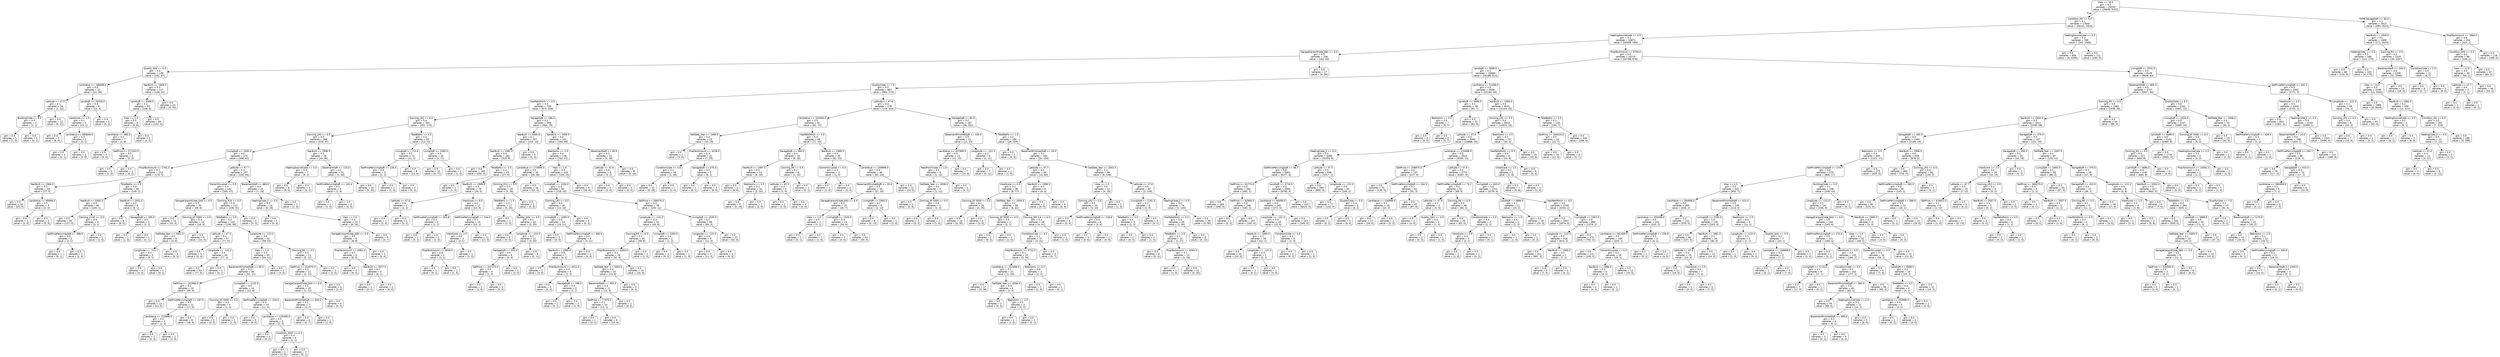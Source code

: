 digraph Tree {
node [shape=box, style="rounded", color="black", fontname=helvetica] ;
edge [fontname=helvetica] ;
0 [label="View <= 10.0\ngini = 0.3\nsamples = 20253\nvalue = [26636, 5337]"] ;
1 [label="Condition_FAI <= 0.5\ngini = 0.1\nsamples = 17640\nvalue = [26141, 1814]"] ;
0 -> 1 [labeldistance=2.5, labelangle=45, headlabel="True"] ;
2 [label="HeatingSourceCode <= 0.5\ngini = 0.1\nsamples = 16871\nvalue = [25958, 769]"] ;
1 -> 2 ;
3 [label="GarageCarportCode_GB1 <= 0.5\ngini = 0.5\nsamples = 156\nvalue = [162, 93]"] ;
2 -> 3 ;
4 [label="Quality_000 <= 0.5\ngini = 0.4\nsamples = 139\nvalue = [162, 67]"] ;
3 -> 4 ;
5 [label="LandValue <= 186699.0\ngini = 0.5\nsamples = 22\nvalue = [14, 26]"] ;
4 -> 5 ;
6 [label="Latitude <= 47.5\ngini = 0.1\nsamples = 14\nvalue = [1, 22]"] ;
5 -> 6 ;
7 [label="BuildingCode <= 8.5\ngini = 0.5\nsamples = 2\nvalue = [1, 1]"] ;
6 -> 7 ;
8 [label="gini = 0.0\nsamples = 1\nvalue = [1, 0]"] ;
7 -> 8 ;
9 [label="gini = 0.0\nsamples = 1\nvalue = [0, 1]"] ;
7 -> 9 ;
10 [label="gini = 0.0\nsamples = 12\nvalue = [0, 21]"] ;
6 -> 10 ;
11 [label="LandSqft <= 29720.0\ngini = 0.4\nsamples = 8\nvalue = [13, 4]"] ;
5 -> 11 ;
12 [label="ViewScore <= 1.5\ngini = 0.1\nsamples = 5\nvalue = [13, 1]"] ;
11 -> 12 ;
13 [label="gini = 0.0\nsamples = 3\nvalue = [8, 0]"] ;
12 -> 13 ;
14 [label="LandValue <= 583649.0\ngini = 0.3\nsamples = 2\nvalue = [5, 1]"] ;
12 -> 14 ;
15 [label="gini = 0.0\nsamples = 1\nvalue = [0, 1]"] ;
14 -> 15 ;
16 [label="gini = 0.0\nsamples = 1\nvalue = [5, 0]"] ;
14 -> 16 ;
17 [label="gini = 0.0\nsamples = 3\nvalue = [0, 3]"] ;
11 -> 17 ;
18 [label="YearBuilt <= 1959.0\ngini = 0.3\nsamples = 117\nvalue = [148, 41]"] ;
4 -> 18 ;
19 [label="LandSqft <= 4399.5\ngini = 0.1\nsamples = 93\nvalue = [148, 8]"] ;
18 -> 19 ;
20 [label="View <= 1.5\ngini = 0.5\nsamples = 9\nvalue = [6, 8]"] ;
19 -> 20 ;
21 [label="LandValue <= 499.5\ngini = 0.3\nsamples = 7\nvalue = [2, 8]"] ;
20 -> 21 ;
22 [label="gini = 0.0\nsamples = 5\nvalue = [0, 6]"] ;
21 -> 22 ;
23 [label="SellPrice <= 271333.5\ngini = 0.5\nsamples = 2\nvalue = [2, 2]"] ;
21 -> 23 ;
24 [label="gini = 0.0\nsamples = 1\nvalue = [2, 0]"] ;
23 -> 24 ;
25 [label="gini = 0.0\nsamples = 1\nvalue = [0, 2]"] ;
23 -> 25 ;
26 [label="gini = 0.0\nsamples = 2\nvalue = [4, 0]"] ;
20 -> 26 ;
27 [label="gini = 0.0\nsamples = 84\nvalue = [142, 0]"] ;
19 -> 27 ;
28 [label="gini = 0.0\nsamples = 24\nvalue = [0, 33]"] ;
18 -> 28 ;
29 [label="gini = 0.0\nsamples = 17\nvalue = [0, 26]"] ;
3 -> 29 ;
30 [label="PropTaxAmount <= 5794.5\ngini = 0.0\nsamples = 16715\nvalue = [25796, 676]"] ;
2 -> 30 ;
31 [label="LandSqft <= 3999.5\ngini = 0.1\nsamples = 10586\nvalue = [16188, 613]"] ;
30 -> 31 ;
32 [label="QualityCode <= 7.0\ngini = 0.5\nsamples = 987\nvalue = [994, 573]"] ;
31 -> 32 ;
33 [label="HasPatioPorch <= 0.5\ngini = 0.3\nsamples = 709\nvalue = [875, 249]"] ;
32 -> 33 ;
34 [label="Zonning_LR2 <= 0.5\ngini = 0.4\nsamples = 351\nvalue = [391, 170]"] ;
33 -> 34 ;
35 [label="Zonning_LR3 <= 0.5\ngini = 0.3\nsamples = 298\nvalue = [378, 97]"] ;
34 -> 35 ;
36 [label="LivingSqft <= 1045.0\ngini = 0.2\nsamples = 270\nvalue = [368, 61]"] ;
35 -> 36 ;
37 [label="PropTaxAmount <= 2791.5\ngini = 0.1\nsamples = 113\nvalue = [176, 5]"] ;
36 -> 37 ;
38 [label="YearBuilt <= 1984.0\ngini = 0.2\nsamples = 20\nvalue = [27, 3]"] ;
37 -> 38 ;
39 [label="gini = 0.0\nsamples = 16\nvalue = [25, 0]"] ;
38 -> 39 ;
40 [label="LandValue <= 90999.0\ngini = 0.5\nsamples = 4\nvalue = [2, 3]"] ;
38 -> 40 ;
41 [label="gini = 0.0\nsamples = 2\nvalue = [2, 0]"] ;
40 -> 41 ;
42 [label="gini = 0.0\nsamples = 2\nvalue = [0, 3]"] ;
40 -> 42 ;
43 [label="TotalBaths <= 2.5\ngini = 0.0\nsamples = 93\nvalue = [149, 2]"] ;
37 -> 43 ;
44 [label="YearBuilt <= 2000.5\ngini = 0.0\nsamples = 85\nvalue = [140, 1]"] ;
43 -> 44 ;
45 [label="gini = 0.0\nsamples = 82\nvalue = [137, 0]"] ;
44 -> 45 ;
46 [label="Zonning_C140 <= 0.5\ngini = 0.4\nsamples = 3\nvalue = [3, 1]"] ;
44 -> 46 ;
47 [label="SellPricePerLivingSqft <= 498.9\ngini = 0.4\nsamples = 2\nvalue = [2, 1]"] ;
46 -> 47 ;
48 [label="gini = 0.0\nsamples = 1\nvalue = [0, 1]"] ;
47 -> 48 ;
49 [label="gini = 0.0\nsamples = 1\nvalue = [2, 0]"] ;
47 -> 49 ;
50 [label="gini = 0.0\nsamples = 1\nvalue = [1, 0]"] ;
46 -> 50 ;
51 [label="YearBuilt <= 2001.0\ngini = 0.2\nsamples = 8\nvalue = [9, 1]"] ;
43 -> 51 ;
52 [label="gini = 0.0\nsamples = 6\nvalue = [8, 0]"] ;
51 -> 52 ;
53 [label="GarageSqft <= 195.0\ngini = 0.5\nsamples = 2\nvalue = [1, 1]"] ;
51 -> 53 ;
54 [label="gini = 0.0\nsamples = 1\nvalue = [1, 0]"] ;
53 -> 54 ;
55 [label="gini = 0.0\nsamples = 1\nvalue = [0, 1]"] ;
53 -> 55 ;
56 [label="Latitude <= 47.7\ngini = 0.3\nsamples = 157\nvalue = [192, 56]"] ;
36 -> 56 ;
57 [label="OwnerOccupied <= 0.5\ngini = 0.3\nsamples = 142\nvalue = [185, 37]"] ;
56 -> 57 ;
58 [label="GarageCarportCode_GA0 <= 0.5\ngini = 0.2\nsamples = 30\nvalue = [49, 6]"] ;
57 -> 58 ;
59 [label="gini = 0.0\nsamples = 15\nvalue = [33, 0]"] ;
58 -> 59 ;
60 [label="Zonning_SF 5000 <= 0.5\ngini = 0.4\nsamples = 15\nvalue = [16, 6]"] ;
58 -> 60 ;
61 [label="SellDate_Year <= 2002.5\ngini = 0.5\nsamples = 9\nvalue = [4, 6]"] ;
60 -> 61 ;
62 [label="Longitude <= -122.1\ngini = 0.3\nsamples = 5\nvalue = [4, 1]"] ;
61 -> 62 ;
63 [label="gini = 0.0\nsamples = 4\nvalue = [4, 0]"] ;
62 -> 63 ;
64 [label="gini = 0.0\nsamples = 1\nvalue = [0, 1]"] ;
62 -> 64 ;
65 [label="gini = 0.0\nsamples = 4\nvalue = [0, 5]"] ;
61 -> 65 ;
66 [label="gini = 0.0\nsamples = 6\nvalue = [12, 0]"] ;
60 -> 66 ;
67 [label="Zonning_R14 <= 0.5\ngini = 0.3\nsamples = 112\nvalue = [136, 31]"] ;
57 -> 67 ;
68 [label="TotalBaths <= 2.5\ngini = 0.3\nsamples = 110\nvalue = [136, 28]"] ;
67 -> 68 ;
69 [label="Latitude <= 47.3\ngini = 0.1\nsamples = 57\nvalue = [77, 5]"] ;
68 -> 69 ;
70 [label="gini = 0.0\nsamples = 3\nvalue = [0, 4]"] ;
69 -> 70 ;
71 [label="Longitude <= -122.2\ngini = 0.0\nsamples = 54\nvalue = [77, 1]"] ;
69 -> 71 ;
72 [label="gini = 0.0\nsamples = 53\nvalue = [77, 0]"] ;
71 -> 72 ;
73 [label="gini = 0.0\nsamples = 1\nvalue = [0, 1]"] ;
71 -> 73 ;
74 [label="Longitude <= -122.2\ngini = 0.4\nsamples = 53\nvalue = [59, 23]"] ;
68 -> 74 ;
75 [label="View <= 1.0\ngini = 0.3\nsamples = 40\nvalue = [54, 11]"] ;
74 -> 75 ;
76 [label="BasementFinishedSqft <= 90.0\ngini = 0.3\nsamples = 38\nvalue = [51, 11]"] ;
75 -> 76 ;
77 [label="SellPrice <= 231995.0\ngini = 0.1\nsamples = 24\nvalue = [39, 3]"] ;
76 -> 77 ;
78 [label="gini = 0.0\nsamples = 13\nvalue = [22, 0]"] ;
77 -> 78 ;
79 [label="SellPricePerLivingSqft <= 187.5\ngini = 0.3\nsamples = 11\nvalue = [17, 3]"] ;
77 -> 79 ;
80 [label="LandValue <= 215999.0\ngini = 0.4\nsamples = 3\nvalue = [1, 3]"] ;
79 -> 80 ;
81 [label="gini = 0.0\nsamples = 2\nvalue = [0, 3]"] ;
80 -> 81 ;
82 [label="gini = 0.0\nsamples = 1\nvalue = [1, 0]"] ;
80 -> 82 ;
83 [label="gini = 0.0\nsamples = 8\nvalue = [16, 0]"] ;
79 -> 83 ;
84 [label="LivingSqft <= 1125.0\ngini = 0.5\nsamples = 14\nvalue = [12, 8]"] ;
76 -> 84 ;
85 [label="Zonning_SF 5000 <= 0.5\ngini = 0.3\nsamples = 4\nvalue = [1, 5]"] ;
84 -> 85 ;
86 [label="gini = 0.0\nsamples = 3\nvalue = [0, 5]"] ;
85 -> 86 ;
87 [label="gini = 0.0\nsamples = 1\nvalue = [1, 0]"] ;
85 -> 87 ;
88 [label="SellPricePerLivingSqft <= 229.5\ngini = 0.3\nsamples = 10\nvalue = [11, 3]"] ;
84 -> 88 ;
89 [label="gini = 0.0\nsamples = 5\nvalue = [9, 0]"] ;
88 -> 89 ;
90 [label="LandValue <= 125499.0\ngini = 0.5\nsamples = 5\nvalue = [2, 3]"] ;
88 -> 90 ;
91 [label="gini = 0.0\nsamples = 2\nvalue = [0, 2]"] ;
90 -> 91 ;
92 [label="Condition_GOO <= 0.5\ngini = 0.4\nsamples = 3\nvalue = [2, 1]"] ;
90 -> 92 ;
93 [label="gini = 0.0\nsamples = 2\nvalue = [2, 0]"] ;
92 -> 93 ;
94 [label="gini = 0.0\nsamples = 1\nvalue = [0, 1]"] ;
92 -> 94 ;
95 [label="gini = 0.0\nsamples = 2\nvalue = [3, 0]"] ;
75 -> 95 ;
96 [label="Zonning_R5 <= 0.5\ngini = 0.4\nsamples = 13\nvalue = [5, 12]"] ;
74 -> 96 ;
97 [label="SellPrice <= 414970.0\ngini = 0.3\nsamples = 11\nvalue = [3, 12]"] ;
96 -> 97 ;
98 [label="GarageCarportCode_GA0 <= 0.5\ngini = 0.1\nsamples = 10\nvalue = [1, 12]"] ;
97 -> 98 ;
99 [label="BasementFinishedSqft <= 300.0\ngini = 0.2\nsamples = 7\nvalue = [1, 7]"] ;
98 -> 99 ;
100 [label="gini = 0.0\nsamples = 6\nvalue = [0, 7]"] ;
99 -> 100 ;
101 [label="gini = 0.0\nsamples = 1\nvalue = [1, 0]"] ;
99 -> 101 ;
102 [label="gini = 0.0\nsamples = 3\nvalue = [0, 5]"] ;
98 -> 102 ;
103 [label="gini = 0.0\nsamples = 1\nvalue = [2, 0]"] ;
97 -> 103 ;
104 [label="gini = 0.0\nsamples = 2\nvalue = [2, 0]"] ;
96 -> 104 ;
105 [label="gini = 0.0\nsamples = 2\nvalue = [0, 3]"] ;
67 -> 105 ;
106 [label="BasementSqft <= 860.0\ngini = 0.4\nsamples = 15\nvalue = [7, 19]"] ;
56 -> 106 ;
107 [label="HeatingCode_2 <= 0.5\ngini = 0.4\nsamples = 14\nvalue = [6, 19]"] ;
106 -> 107 ;
108 [label="gini = 0.0\nsamples = 1\nvalue = [0, 3]"] ;
107 -> 108 ;
109 [label="View <= 2.0\ngini = 0.4\nsamples = 13\nvalue = [6, 16]"] ;
107 -> 109 ;
110 [label="GarageCarportCode_GB0 <= 0.5\ngini = 0.5\nsamples = 8\nvalue = [6, 9]"] ;
109 -> 110 ;
111 [label="PropTaxAmount <= 3082.0\ngini = 0.5\nsamples = 6\nvalue = [6, 5]"] ;
110 -> 111 ;
112 [label="gini = 0.0\nsamples = 2\nvalue = [0, 4]"] ;
111 -> 112 ;
113 [label="YearBuilt <= 1977.0\ngini = 0.2\nsamples = 4\nvalue = [6, 1]"] ;
111 -> 113 ;
114 [label="gini = 0.0\nsamples = 1\nvalue = [0, 1]"] ;
113 -> 114 ;
115 [label="gini = 0.0\nsamples = 3\nvalue = [6, 0]"] ;
113 -> 115 ;
116 [label="gini = 0.0\nsamples = 2\nvalue = [0, 4]"] ;
110 -> 116 ;
117 [label="gini = 0.0\nsamples = 5\nvalue = [0, 7]"] ;
109 -> 117 ;
118 [label="gini = 0.0\nsamples = 1\nvalue = [1, 0]"] ;
106 -> 118 ;
119 [label="YearBuilt <= 1996.5\ngini = 0.3\nsamples = 28\nvalue = [10, 36]"] ;
35 -> 119 ;
120 [label="HeatingSourceCode <= 3.5\ngini = 0.3\nsamples = 7\nvalue = [9, 2]"] ;
119 -> 120 ;
121 [label="gini = 0.0\nsamples = 6\nvalue = [9, 0]"] ;
120 -> 121 ;
122 [label="gini = 0.0\nsamples = 1\nvalue = [0, 2]"] ;
120 -> 122 ;
123 [label="BasementSqft <= 110.0\ngini = 0.1\nsamples = 21\nvalue = [1, 34]"] ;
119 -> 123 ;
124 [label="SellPricePerLivingSqft <= 140.4\ngini = 0.2\nsamples = 5\nvalue = [1, 9]"] ;
123 -> 124 ;
125 [label="gini = 0.0\nsamples = 1\nvalue = [1, 0]"] ;
124 -> 125 ;
126 [label="gini = 0.0\nsamples = 4\nvalue = [0, 9]"] ;
124 -> 126 ;
127 [label="gini = 0.0\nsamples = 16\nvalue = [0, 25]"] ;
123 -> 127 ;
128 [label="TotalBaths <= 1.5\ngini = 0.3\nsamples = 53\nvalue = [13, 73]"] ;
34 -> 128 ;
129 [label="LivingSqft <= 715.0\ngini = 0.2\nsamples = 11\nvalue = [12, 2]"] ;
128 -> 129 ;
130 [label="SellPricePerLivingSqft <= 126.3\ngini = 0.4\nsamples = 3\nvalue = [1, 2]"] ;
129 -> 130 ;
131 [label="gini = 0.0\nsamples = 1\nvalue = [1, 0]"] ;
130 -> 131 ;
132 [label="gini = 0.0\nsamples = 2\nvalue = [0, 2]"] ;
130 -> 132 ;
133 [label="gini = 0.0\nsamples = 8\nvalue = [11, 0]"] ;
129 -> 133 ;
134 [label="LivingSqft <= 1585.0\ngini = 0.0\nsamples = 42\nvalue = [1, 71]"] ;
128 -> 134 ;
135 [label="gini = 0.0\nsamples = 41\nvalue = [0, 71]"] ;
134 -> 135 ;
136 [label="gini = 0.0\nsamples = 1\nvalue = [1, 0]"] ;
134 -> 136 ;
137 [label="GarageSqft <= 186.0\ngini = 0.2\nsamples = 358\nvalue = [484, 79]"] ;
33 -> 137 ;
138 [label="YearBuilt <= 2005.5\ngini = 0.1\nsamples = 207\nvalue = [319, 10]"] ;
137 -> 138 ;
139 [label="YearBuilt <= 1992.0\ngini = 0.0\nsamples = 203\nvalue = [319, 5]"] ;
138 -> 139 ;
140 [label="gini = 0.0\nsamples = 183\nvalue = [292, 0]"] ;
139 -> 140 ;
141 [label="TotalBaths <= 1.5\ngini = 0.3\nsamples = 20\nvalue = [27, 5]"] ;
139 -> 141 ;
142 [label="gini = 0.0\nsamples = 1\nvalue = [1, 0]"] ;
141 -> 142 ;
143 [label="YearBuilt <= 1999.0\ngini = 0.3\nsamples = 19\nvalue = [26, 5]"] ;
141 -> 143 ;
144 [label="Latitude <= 47.6\ngini = 0.5\nsamples = 2\nvalue = [2, 2]"] ;
143 -> 144 ;
145 [label="gini = 0.0\nsamples = 1\nvalue = [2, 0]"] ;
144 -> 145 ;
146 [label="gini = 0.0\nsamples = 1\nvalue = [0, 2]"] ;
144 -> 146 ;
147 [label="ViewScore <= 0.5\ngini = 0.2\nsamples = 17\nvalue = [24, 3]"] ;
143 -> 147 ;
148 [label="SellPricePerLivingSqft <= 203.8\ngini = 0.4\nsamples = 3\nvalue = [1, 2]"] ;
147 -> 148 ;
149 [label="gini = 0.0\nsamples = 2\nvalue = [0, 2]"] ;
148 -> 149 ;
150 [label="gini = 0.0\nsamples = 1\nvalue = [1, 0]"] ;
148 -> 150 ;
151 [label="SellPricePerLivingSqft <= 144.4\ngini = 0.1\nsamples = 14\nvalue = [23, 1]"] ;
147 -> 151 ;
152 [label="ViewScore <= 2.0\ngini = 0.4\nsamples = 3\nvalue = [2, 1]"] ;
151 -> 152 ;
153 [label="PropTaxAmount <= 3658.5\ngini = 0.5\nsamples = 2\nvalue = [1, 1]"] ;
152 -> 153 ;
154 [label="gini = 0.0\nsamples = 1\nvalue = [0, 1]"] ;
153 -> 154 ;
155 [label="gini = 0.0\nsamples = 1\nvalue = [1, 0]"] ;
153 -> 155 ;
156 [label="gini = 0.0\nsamples = 1\nvalue = [1, 0]"] ;
152 -> 156 ;
157 [label="gini = 0.0\nsamples = 11\nvalue = [21, 0]"] ;
151 -> 157 ;
158 [label="gini = 0.0\nsamples = 4\nvalue = [0, 5]"] ;
138 -> 158 ;
159 [label="YearBuilt <= 2006.5\ngini = 0.4\nsamples = 151\nvalue = [165, 69]"] ;
137 -> 159 ;
160 [label="Bedrooms <= 2.5\ngini = 0.4\nsamples = 138\nvalue = [162, 51]"] ;
159 -> 160 ;
161 [label="LandValue <= 173999.0\ngini = 0.5\nsamples = 35\nvalue = [28, 26]"] ;
160 -> 161 ;
162 [label="Zonning_R12 <= 0.5\ngini = 0.3\nsamples = 19\nvalue = [5, 26]"] ;
161 -> 162 ;
163 [label="TotalBaths <= 1.5\ngini = 0.3\nsamples = 17\nvalue = [5, 20]"] ;
162 -> 163 ;
164 [label="gini = 0.0\nsamples = 2\nvalue = [2, 0]"] ;
163 -> 164 ;
165 [label="Quality_QAV <= 0.5\ngini = 0.2\nsamples = 15\nvalue = [3, 20]"] ;
163 -> 165 ;
166 [label="gini = 0.0\nsamples = 4\nvalue = [0, 5]"] ;
165 -> 166 ;
167 [label="Longitude <= -122.3\ngini = 0.3\nsamples = 11\nvalue = [3, 15]"] ;
165 -> 167 ;
168 [label="GarageSqft <= 430.0\ngini = 0.5\nsamples = 5\nvalue = [3, 4]"] ;
167 -> 168 ;
169 [label="SellPrice <= 257475.0\ngini = 0.3\nsamples = 4\nvalue = [1, 4]"] ;
168 -> 169 ;
170 [label="gini = 0.0\nsamples = 1\nvalue = [1, 0]"] ;
169 -> 170 ;
171 [label="gini = 0.0\nsamples = 3\nvalue = [0, 4]"] ;
169 -> 171 ;
172 [label="gini = 0.0\nsamples = 1\nvalue = [2, 0]"] ;
168 -> 172 ;
173 [label="gini = 0.0\nsamples = 6\nvalue = [0, 11]"] ;
167 -> 173 ;
174 [label="gini = 0.0\nsamples = 2\nvalue = [0, 6]"] ;
162 -> 174 ;
175 [label="gini = 0.0\nsamples = 16\nvalue = [23, 0]"] ;
161 -> 175 ;
176 [label="View <= 1.0\ngini = 0.3\nsamples = 103\nvalue = [134, 25]"] ;
160 -> 176 ;
177 [label="LivingSqft <= 1330.0\ngini = 0.3\nsamples = 94\nvalue = [118, 25]"] ;
176 -> 177 ;
178 [label="Zonning_LR2 <= 0.5\ngini = 0.5\nsamples = 16\nvalue = [13, 14]"] ;
177 -> 178 ;
179 [label="LivingSqft <= 1050.0\ngini = 0.5\nsamples = 14\nvalue = [13, 11]"] ;
178 -> 179 ;
180 [label="gini = 0.0\nsamples = 5\nvalue = [9, 0]"] ;
179 -> 180 ;
181 [label="SellPricePerLivingSqft <= 306.6\ngini = 0.4\nsamples = 9\nvalue = [4, 11]"] ;
179 -> 181 ;
182 [label="YearBuilt <= 1990.0\ngini = 0.5\nsamples = 7\nvalue = [4, 5]"] ;
181 -> 182 ;
183 [label="gini = 0.0\nsamples = 2\nvalue = [3, 0]"] ;
182 -> 183 ;
184 [label="PropTaxAmount <= 4012.0\ngini = 0.3\nsamples = 5\nvalue = [1, 5]"] ;
182 -> 184 ;
185 [label="gini = 0.0\nsamples = 3\nvalue = [0, 4]"] ;
184 -> 185 ;
186 [label="GarageSqft <= 296.0\ngini = 0.5\nsamples = 2\nvalue = [1, 1]"] ;
184 -> 186 ;
187 [label="gini = 0.0\nsamples = 1\nvalue = [0, 1]"] ;
186 -> 187 ;
188 [label="gini = 0.0\nsamples = 1\nvalue = [1, 0]"] ;
186 -> 188 ;
189 [label="gini = 0.0\nsamples = 2\nvalue = [0, 6]"] ;
181 -> 189 ;
190 [label="gini = 0.0\nsamples = 2\nvalue = [0, 3]"] ;
178 -> 190 ;
191 [label="SellPrice <= 269470.0\ngini = 0.2\nsamples = 78\nvalue = [105, 11]"] ;
177 -> 191 ;
192 [label="Longitude <= -122.2\ngini = 0.3\nsamples = 32\nvalue = [40, 8]"] ;
191 -> 192 ;
193 [label="Zonning_R5 <= 0.5\ngini = 0.2\nsamples = 30\nvalue = [39, 6]"] ;
192 -> 193 ;
194 [label="PropTaxAmount <= 4363.0\ngini = 0.2\nsamples = 28\nvalue = [37, 6]"] ;
193 -> 194 ;
195 [label="SellDate_Year <= 2003.5\ngini = 0.4\nsamples = 14\nvalue = [13, 6]"] ;
194 -> 195 ;
196 [label="BasementSqft <= 455.0\ngini = 0.3\nsamples = 11\nvalue = [13, 3]"] ;
195 -> 196 ;
197 [label="SellPrice <= 77975.0\ngini = 0.1\nsamples = 10\nvalue = [13, 1]"] ;
196 -> 197 ;
198 [label="gini = 0.0\nsamples = 1\nvalue = [0, 1]"] ;
197 -> 198 ;
199 [label="gini = 0.0\nsamples = 9\nvalue = [13, 0]"] ;
197 -> 199 ;
200 [label="gini = 0.0\nsamples = 1\nvalue = [0, 2]"] ;
196 -> 200 ;
201 [label="gini = 0.0\nsamples = 3\nvalue = [0, 3]"] ;
195 -> 201 ;
202 [label="gini = 0.0\nsamples = 14\nvalue = [24, 0]"] ;
194 -> 202 ;
203 [label="gini = 0.0\nsamples = 2\nvalue = [2, 0]"] ;
193 -> 203 ;
204 [label="LivingSqft <= 1595.0\ngini = 0.4\nsamples = 2\nvalue = [1, 2]"] ;
192 -> 204 ;
205 [label="gini = 0.0\nsamples = 1\nvalue = [0, 2]"] ;
204 -> 205 ;
206 [label="gini = 0.0\nsamples = 1\nvalue = [1, 0]"] ;
204 -> 206 ;
207 [label="LivingSqft <= 1535.0\ngini = 0.1\nsamples = 46\nvalue = [65, 3]"] ;
191 -> 207 ;
208 [label="Longitude <= -122.0\ngini = 0.3\nsamples = 9\nvalue = [11, 3]"] ;
207 -> 208 ;
209 [label="gini = 0.0\nsamples = 7\nvalue = [11, 0]"] ;
208 -> 209 ;
210 [label="gini = 0.0\nsamples = 2\nvalue = [0, 3]"] ;
208 -> 210 ;
211 [label="gini = 0.0\nsamples = 37\nvalue = [54, 0]"] ;
207 -> 211 ;
212 [label="gini = 0.0\nsamples = 9\nvalue = [16, 0]"] ;
176 -> 212 ;
213 [label="BasementSqft <= 50.0\ngini = 0.2\nsamples = 13\nvalue = [3, 18]"] ;
159 -> 213 ;
214 [label="Latitude <= 47.6\ngini = 0.5\nsamples = 5\nvalue = [3, 2]"] ;
213 -> 214 ;
215 [label="gini = 0.0\nsamples = 3\nvalue = [3, 0]"] ;
214 -> 215 ;
216 [label="gini = 0.0\nsamples = 2\nvalue = [0, 2]"] ;
214 -> 216 ;
217 [label="gini = 0.0\nsamples = 8\nvalue = [0, 16]"] ;
213 -> 217 ;
218 [label="Latitude <= 47.6\ngini = 0.4\nsamples = 278\nvalue = [119, 324]"] ;
32 -> 218 ;
219 [label="LandValue <= 103499.0\ngini = 0.5\nsamples = 91\nvalue = [81, 72]"] ;
218 -> 219 ;
220 [label="SellDate_Year <= 1999.0\ngini = 0.4\nsamples = 23\nvalue = [10, 29]"] ;
219 -> 220 ;
221 [label="gini = 0.0\nsamples = 2\nvalue = [3, 0]"] ;
220 -> 221 ;
222 [label="PropTaxAmount <= 4239.0\ngini = 0.3\nsamples = 21\nvalue = [7, 29]"] ;
220 -> 222 ;
223 [label="ConditionCode <= 3.5\ngini = 0.1\nsamples = 16\nvalue = [1, 28]"] ;
222 -> 223 ;
224 [label="gini = 0.0\nsamples = 15\nvalue = [0, 28]"] ;
223 -> 224 ;
225 [label="gini = 0.0\nsamples = 1\nvalue = [1, 0]"] ;
223 -> 225 ;
226 [label="GarageSqft <= 270.0\ngini = 0.2\nsamples = 5\nvalue = [6, 1]"] ;
222 -> 226 ;
227 [label="gini = 0.0\nsamples = 1\nvalue = [0, 1]"] ;
226 -> 227 ;
228 [label="gini = 0.0\nsamples = 4\nvalue = [6, 0]"] ;
226 -> 228 ;
229 [label="HasPatioPorch <= 0.5\ngini = 0.5\nsamples = 68\nvalue = [71, 43]"] ;
219 -> 229 ;
230 [label="GarageSqft <= 360.0\ngini = 0.4\nsamples = 19\nvalue = [9, 20]"] ;
229 -> 230 ;
231 [label="YearBuilt <= 1997.5\ngini = 0.5\nsamples = 13\nvalue = [8, 10]"] ;
230 -> 231 ;
232 [label="gini = 0.0\nsamples = 3\nvalue = [6, 0]"] ;
231 -> 232 ;
233 [label="Bedrooms <= 3.5\ngini = 0.3\nsamples = 10\nvalue = [2, 10]"] ;
231 -> 233 ;
234 [label="gini = 0.0\nsamples = 9\nvalue = [0, 10]"] ;
233 -> 234 ;
235 [label="gini = 0.0\nsamples = 1\nvalue = [2, 0]"] ;
233 -> 235 ;
236 [label="Zonning_R6 <= 0.5\ngini = 0.2\nsamples = 6\nvalue = [1, 10]"] ;
230 -> 236 ;
237 [label="Latitude <= 47.5\ngini = 0.2\nsamples = 5\nvalue = [1, 9]"] ;
236 -> 237 ;
238 [label="gini = 0.0\nsamples = 1\nvalue = [1, 0]"] ;
237 -> 238 ;
239 [label="gini = 0.0\nsamples = 4\nvalue = [0, 9]"] ;
237 -> 239 ;
240 [label="gini = 0.0\nsamples = 1\nvalue = [0, 1]"] ;
236 -> 240 ;
241 [label="YearBuilt <= 1989.0\ngini = 0.4\nsamples = 49\nvalue = [62, 23]"] ;
229 -> 241 ;
242 [label="OwnerOccupied <= 0.5\ngini = 0.4\nsamples = 3\nvalue = [1, 3]"] ;
241 -> 242 ;
243 [label="gini = 0.0\nsamples = 1\nvalue = [1, 0]"] ;
242 -> 243 ;
244 [label="gini = 0.0\nsamples = 2\nvalue = [0, 3]"] ;
242 -> 244 ;
245 [label="LandValue <= 159999.0\ngini = 0.4\nsamples = 46\nvalue = [61, 20]"] ;
241 -> 245 ;
246 [label="BasementFinishedSqft <= 35.0\ngini = 0.5\nsamples = 34\nvalue = [37, 20]"] ;
245 -> 246 ;
247 [label="GarageCarportCode_GA0 <= 0.5\ngini = 0.3\nsamples = 25\nvalue = [35, 7]"] ;
246 -> 247 ;
248 [label="View <= 1.0\ngini = 0.5\nsamples = 2\nvalue = [1, 1]"] ;
247 -> 248 ;
249 [label="gini = 0.0\nsamples = 1\nvalue = [0, 1]"] ;
248 -> 249 ;
250 [label="gini = 0.0\nsamples = 1\nvalue = [1, 0]"] ;
248 -> 250 ;
251 [label="LivingSqft <= 1525.0\ngini = 0.3\nsamples = 23\nvalue = [34, 6]"] ;
247 -> 251 ;
252 [label="gini = 0.0\nsamples = 3\nvalue = [0, 6]"] ;
251 -> 252 ;
253 [label="gini = 0.0\nsamples = 20\nvalue = [34, 0]"] ;
251 -> 253 ;
254 [label="LivingSqft <= 1965.0\ngini = 0.2\nsamples = 9\nvalue = [2, 13]"] ;
246 -> 254 ;
255 [label="gini = 0.0\nsamples = 8\nvalue = [0, 13]"] ;
254 -> 255 ;
256 [label="gini = 0.0\nsamples = 1\nvalue = [2, 0]"] ;
254 -> 256 ;
257 [label="gini = 0.0\nsamples = 12\nvalue = [24, 0]"] ;
245 -> 257 ;
258 [label="GarageSqft <= 60.0\ngini = 0.2\nsamples = 187\nvalue = [38, 252]"] ;
218 -> 258 ;
259 [label="BasementFinishedSqft <= 335.0\ngini = 0.5\nsamples = 21\nvalue = [12, 23]"] ;
258 -> 259 ;
260 [label="LandValue <= 207999.0\ngini = 0.5\nsamples = 13\nvalue = [11, 12]"] ;
259 -> 260 ;
261 [label="PatioPorchCode <= 1.0\ngini = 0.1\nsamples = 6\nvalue = [1, 12]"] ;
260 -> 261 ;
262 [label="SellDate_Year <= 2006.5\ngini = 0.2\nsamples = 5\nvalue = [1, 11]"] ;
261 -> 262 ;
263 [label="gini = 0.0\nsamples = 2\nvalue = [0, 9]"] ;
262 -> 263 ;
264 [label="Zonning_SF 5000 <= 0.5\ngini = 0.4\nsamples = 3\nvalue = [1, 2]"] ;
262 -> 264 ;
265 [label="gini = 0.0\nsamples = 2\nvalue = [0, 2]"] ;
264 -> 265 ;
266 [label="gini = 0.0\nsamples = 1\nvalue = [1, 0]"] ;
264 -> 266 ;
267 [label="gini = 0.0\nsamples = 1\nvalue = [0, 1]"] ;
261 -> 267 ;
268 [label="gini = 0.0\nsamples = 7\nvalue = [10, 0]"] ;
260 -> 268 ;
269 [label="Longitude <= -122.3\ngini = 0.2\nsamples = 8\nvalue = [1, 11]"] ;
259 -> 269 ;
270 [label="gini = 0.0\nsamples = 7\nvalue = [0, 11]"] ;
269 -> 270 ;
271 [label="gini = 0.0\nsamples = 1\nvalue = [1, 0]"] ;
269 -> 271 ;
272 [label="TotalBaths <= 1.5\ngini = 0.2\nsamples = 166\nvalue = [26, 229]"] ;
258 -> 272 ;
273 [label="gini = 0.0\nsamples = 3\nvalue = [6, 0]"] ;
272 -> 273 ;
274 [label="BasementFinishedSqft <= 20.0\ngini = 0.1\nsamples = 163\nvalue = [20, 229]"] ;
272 -> 274 ;
275 [label="Latitude <= 47.7\ngini = 0.3\nsamples = 65\nvalue = [14, 80]"] ;
274 -> 275 ;
276 [label="ViewScore <= 0.5\ngini = 0.2\nsamples = 56\nvalue = [8, 77]"] ;
275 -> 276 ;
277 [label="Zonning_SF 5000 <= 0.5\ngini = 0.1\nsamples = 26\nvalue = [2, 35]"] ;
276 -> 277 ;
278 [label="gini = 0.0\nsamples = 24\nvalue = [0, 35]"] ;
277 -> 278 ;
279 [label="gini = 0.0\nsamples = 2\nvalue = [2, 0]"] ;
277 -> 279 ;
280 [label="SellDate_Year <= 2000.5\ngini = 0.2\nsamples = 30\nvalue = [6, 42]"] ;
276 -> 280 ;
281 [label="Zonning_SF 5000 <= 0.5\ngini = 0.4\nsamples = 2\nvalue = [2, 1]"] ;
280 -> 281 ;
282 [label="gini = 0.0\nsamples = 1\nvalue = [0, 1]"] ;
281 -> 282 ;
283 [label="gini = 0.0\nsamples = 1\nvalue = [2, 0]"] ;
281 -> 283 ;
284 [label="Zonning_RM 3.6 <= 0.5\ngini = 0.2\nsamples = 28\nvalue = [4, 41]"] ;
280 -> 284 ;
285 [label="ConditionCode <= 3.5\ngini = 0.1\nsamples = 27\nvalue = [3, 41]"] ;
284 -> 285 ;
286 [label="PropTaxAmount <= 5732.5\ngini = 0.1\nsamples = 23\nvalue = [3, 34]"] ;
285 -> 286 ;
287 [label="LandValue <= 214499.0\ngini = 0.1\nsamples = 21\nvalue = [1, 33]"] ;
286 -> 287 ;
288 [label="gini = 0.0\nsamples = 17\nvalue = [0, 28]"] ;
287 -> 288 ;
289 [label="SellDate_Year <= 2006.5\ngini = 0.3\nsamples = 4\nvalue = [1, 5]"] ;
287 -> 289 ;
290 [label="gini = 0.0\nsamples = 2\nvalue = [0, 4]"] ;
289 -> 290 ;
291 [label="Bedrooms <= 2.5\ngini = 0.5\nsamples = 2\nvalue = [1, 1]"] ;
289 -> 291 ;
292 [label="gini = 0.0\nsamples = 1\nvalue = [1, 0]"] ;
291 -> 292 ;
293 [label="gini = 0.0\nsamples = 1\nvalue = [0, 1]"] ;
291 -> 293 ;
294 [label="Bedrooms <= 2.5\ngini = 0.4\nsamples = 2\nvalue = [2, 1]"] ;
286 -> 294 ;
295 [label="gini = 0.0\nsamples = 1\nvalue = [2, 0]"] ;
294 -> 295 ;
296 [label="gini = 0.0\nsamples = 1\nvalue = [0, 1]"] ;
294 -> 296 ;
297 [label="gini = 0.0\nsamples = 4\nvalue = [0, 7]"] ;
285 -> 297 ;
298 [label="gini = 0.0\nsamples = 1\nvalue = [1, 0]"] ;
284 -> 298 ;
299 [label="YearBuilt <= 1998.5\ngini = 0.4\nsamples = 9\nvalue = [6, 3]"] ;
275 -> 299 ;
300 [label="gini = 0.0\nsamples = 3\nvalue = [0, 3]"] ;
299 -> 300 ;
301 [label="gini = 0.0\nsamples = 6\nvalue = [6, 0]"] ;
299 -> 301 ;
302 [label="SellDate_Year <= 2002.5\ngini = 0.1\nsamples = 98\nvalue = [6, 149]"] ;
274 -> 302 ;
303 [label="View <= 1.0\ngini = 0.4\nsamples = 11\nvalue = [4, 10]"] ;
302 -> 303 ;
304 [label="Zonning_LR2 <= 0.5\ngini = 0.4\nsamples = 10\nvalue = [3, 10]"] ;
303 -> 304 ;
305 [label="gini = 0.0\nsamples = 4\nvalue = [0, 4]"] ;
304 -> 305 ;
306 [label="SellPricePerLivingSqft <= 218.6\ngini = 0.4\nsamples = 6\nvalue = [3, 6]"] ;
304 -> 306 ;
307 [label="gini = 0.0\nsamples = 4\nvalue = [0, 6]"] ;
306 -> 307 ;
308 [label="gini = 0.0\nsamples = 2\nvalue = [3, 0]"] ;
306 -> 308 ;
309 [label="gini = 0.0\nsamples = 1\nvalue = [1, 0]"] ;
303 -> 309 ;
310 [label="Latitude <= 47.6\ngini = 0.0\nsamples = 87\nvalue = [2, 139]"] ;
302 -> 310 ;
311 [label="LivingSqft <= 1161.0\ngini = 0.2\nsamples = 8\nvalue = [1, 9]"] ;
310 -> 311 ;
312 [label="TotalBaths <= 3.5\ngini = 0.4\nsamples = 3\nvalue = [1, 2]"] ;
311 -> 312 ;
313 [label="gini = 0.0\nsamples = 2\nvalue = [0, 2]"] ;
312 -> 313 ;
314 [label="gini = 0.0\nsamples = 1\nvalue = [1, 0]"] ;
312 -> 314 ;
315 [label="gini = 0.0\nsamples = 5\nvalue = [0, 7]"] ;
311 -> 315 ;
316 [label="HeatingCode_2 <= 0.5\ngini = 0.0\nsamples = 79\nvalue = [1, 130]"] ;
310 -> 316 ;
317 [label="HasPatioPorch <= 0.5\ngini = 0.0\nsamples = 29\nvalue = [1, 40]"] ;
316 -> 317 ;
318 [label="TotalBaths <= 2.5\ngini = 0.1\nsamples = 21\nvalue = [1, 27]"] ;
317 -> 318 ;
319 [label="gini = 0.0\nsamples = 8\nvalue = [0, 11]"] ;
318 -> 319 ;
320 [label="PropTaxAmount <= 4263.5\ngini = 0.1\nsamples = 13\nvalue = [1, 16]"] ;
318 -> 320 ;
321 [label="gini = 0.0\nsamples = 1\nvalue = [1, 0]"] ;
320 -> 321 ;
322 [label="gini = 0.0\nsamples = 12\nvalue = [0, 16]"] ;
320 -> 322 ;
323 [label="gini = 0.0\nsamples = 8\nvalue = [0, 13]"] ;
317 -> 323 ;
324 [label="gini = 0.0\nsamples = 50\nvalue = [0, 90]"] ;
316 -> 324 ;
325 [label="LandValue <= 51499.0\ngini = 0.0\nsamples = 9599\nvalue = [15194, 40]"] ;
31 -> 325 ;
326 [label="LandSqft <= 4996.5\ngini = 0.1\nsamples = 58\nvalue = [91, 7]"] ;
325 -> 326 ;
327 [label="Bedrooms <= 3.5\ngini = 0.5\nsamples = 7\nvalue = [9, 7]"] ;
326 -> 327 ;
328 [label="gini = 0.0\nsamples = 5\nvalue = [9, 0]"] ;
327 -> 328 ;
329 [label="gini = 0.0\nsamples = 2\nvalue = [0, 7]"] ;
327 -> 329 ;
330 [label="gini = 0.0\nsamples = 51\nvalue = [82, 0]"] ;
326 -> 330 ;
331 [label="YearBuilt <= 2006.5\ngini = 0.0\nsamples = 9541\nvalue = [15103, 33]"] ;
325 -> 331 ;
332 [label="Zonning_LR2 <= 0.5\ngini = 0.0\nsamples = 9423\nvalue = [14923, 26]"] ;
331 -> 332 ;
333 [label="Latitude <= 47.6\ngini = 0.0\nsamples = 9400\nvalue = [14888, 20]"] ;
332 -> 333 ;
334 [label="HeatingCode_3 <= 0.5\ngini = 0.0\nsamples = 6490\nvalue = [10294, 8]"] ;
333 -> 334 ;
335 [label="SellPricePerLivingSqft <= 48.7\ngini = 0.0\nsamples = 5851\nvalue = [9277, 6]"] ;
334 -> 335 ;
336 [label="SellPrice <= 62775.0\ngini = 0.0\nsamples = 292\nvalue = [482, 2]"] ;
335 -> 336 ;
337 [label="gini = 0.0\nsamples = 184\nvalue = [300, 0]"] ;
336 -> 337 ;
338 [label="SellPrice <= 62900.0\ngini = 0.0\nsamples = 108\nvalue = [182, 2]"] ;
336 -> 338 ;
339 [label="gini = 0.0\nsamples = 1\nvalue = [0, 2]"] ;
338 -> 339 ;
340 [label="gini = 0.0\nsamples = 107\nvalue = [182, 0]"] ;
338 -> 340 ;
341 [label="LandSqft <= 4716.5\ngini = 0.0\nsamples = 5559\nvalue = [8795, 4]"] ;
335 -> 341 ;
342 [label="LandValue <= 80499.0\ngini = 0.0\nsamples = 242\nvalue = [372, 4]"] ;
341 -> 342 ;
343 [label="Longitude <= -122.2\ngini = 0.3\nsamples = 19\nvalue = [23, 4]"] ;
342 -> 343 ;
344 [label="YearBuilt <= 1999.0\ngini = 0.1\nsamples = 16\nvalue = [22, 1]"] ;
343 -> 344 ;
345 [label="gini = 0.0\nsamples = 14\nvalue = [19, 0]"] ;
344 -> 345 ;
346 [label="Longitude <= -122.3\ngini = 0.4\nsamples = 2\nvalue = [3, 1]"] ;
344 -> 346 ;
347 [label="gini = 0.0\nsamples = 1\nvalue = [0, 1]"] ;
346 -> 347 ;
348 [label="gini = 0.0\nsamples = 1\nvalue = [3, 0]"] ;
346 -> 348 ;
349 [label="ConditionCode <= 4.0\ngini = 0.4\nsamples = 3\nvalue = [1, 3]"] ;
343 -> 349 ;
350 [label="gini = 0.0\nsamples = 2\nvalue = [0, 3]"] ;
349 -> 350 ;
351 [label="gini = 0.0\nsamples = 1\nvalue = [1, 0]"] ;
349 -> 351 ;
352 [label="gini = 0.0\nsamples = 223\nvalue = [349, 0]"] ;
342 -> 352 ;
353 [label="gini = 0.0\nsamples = 5317\nvalue = [8423, 0]"] ;
341 -> 353 ;
354 [label="Latitude <= 47.5\ngini = 0.0\nsamples = 639\nvalue = [1017, 2]"] ;
334 -> 354 ;
355 [label="gini = 0.0\nsamples = 556\nvalue = [869, 0]"] ;
354 -> 355 ;
356 [label="Longitude <= -122.0\ngini = 0.0\nsamples = 83\nvalue = [148, 2]"] ;
354 -> 356 ;
357 [label="gini = 0.0\nsamples = 77\nvalue = [142, 0]"] ;
356 -> 357 ;
358 [label="QualityCode <= 5.0\ngini = 0.4\nsamples = 6\nvalue = [6, 2]"] ;
356 -> 358 ;
359 [label="gini = 0.0\nsamples = 1\nvalue = [0, 2]"] ;
358 -> 359 ;
360 [label="gini = 0.0\nsamples = 5\nvalue = [6, 0]"] ;
358 -> 360 ;
361 [label="LandValue <= 133499.0\ngini = 0.0\nsamples = 2910\nvalue = [4594, 12]"] ;
333 -> 361 ;
362 [label="SellPrice <= 258975.0\ngini = 0.0\nsamples = 137\nvalue = [227, 3]"] ;
361 -> 362 ;
363 [label="gini = 0.0\nsamples = 75\nvalue = [136, 0]"] ;
362 -> 363 ;
364 [label="SellPricePerLivingSqft <= 164.3\ngini = 0.1\nsamples = 62\nvalue = [91, 3]"] ;
362 -> 364 ;
365 [label="LandValue <= 130999.0\ngini = 0.2\nsamples = 19\nvalue = [24, 3]"] ;
364 -> 365 ;
366 [label="gini = 0.0\nsamples = 17\nvalue = [24, 0]"] ;
365 -> 366 ;
367 [label="gini = 0.0\nsamples = 2\nvalue = [0, 3]"] ;
365 -> 367 ;
368 [label="gini = 0.0\nsamples = 43\nvalue = [67, 0]"] ;
364 -> 368 ;
369 [label="Latitude <= 47.6\ngini = 0.0\nsamples = 2773\nvalue = [4367, 9]"] ;
361 -> 369 ;
370 [label="SellPricePerLivingSqft <= 73.1\ngini = 0.1\nsamples = 52\nvalue = [89, 5]"] ;
369 -> 370 ;
371 [label="Latitude <= 47.6\ngini = 0.5\nsamples = 4\nvalue = [5, 3]"] ;
370 -> 371 ;
372 [label="gini = 0.0\nsamples = 2\nvalue = [4, 0]"] ;
371 -> 372 ;
373 [label="Quality_QAV <= 0.5\ngini = 0.4\nsamples = 2\nvalue = [1, 3]"] ;
371 -> 373 ;
374 [label="gini = 0.0\nsamples = 1\nvalue = [0, 3]"] ;
373 -> 374 ;
375 [label="gini = 0.0\nsamples = 1\nvalue = [1, 0]"] ;
373 -> 375 ;
376 [label="Zonning_R6 <= 0.5\ngini = 0.0\nsamples = 48\nvalue = [84, 2]"] ;
370 -> 376 ;
377 [label="gini = 0.0\nsamples = 45\nvalue = [82, 0]"] ;
376 -> 377 ;
378 [label="ConditionCode <= 3.5\ngini = 0.5\nsamples = 3\nvalue = [2, 2]"] ;
376 -> 378 ;
379 [label="ViewScore <= 0.5\ngini = 0.4\nsamples = 2\nvalue = [2, 1]"] ;
378 -> 379 ;
380 [label="gini = 0.0\nsamples = 1\nvalue = [2, 0]"] ;
379 -> 380 ;
381 [label="gini = 0.0\nsamples = 1\nvalue = [0, 1]"] ;
379 -> 381 ;
382 [label="gini = 0.0\nsamples = 1\nvalue = [0, 1]"] ;
378 -> 382 ;
383 [label="LivingSqft <= 645.0\ngini = 0.0\nsamples = 2721\nvalue = [4278, 4]"] ;
369 -> 383 ;
384 [label="LandSqft <= 4889.0\ngini = 0.1\nsamples = 21\nvalue = [25, 2]"] ;
383 -> 384 ;
385 [label="Bedrooms <= 1.5\ngini = 0.4\nsamples = 2\nvalue = [1, 2]"] ;
384 -> 385 ;
386 [label="gini = 0.0\nsamples = 1\nvalue = [1, 0]"] ;
385 -> 386 ;
387 [label="gini = 0.0\nsamples = 1\nvalue = [0, 2]"] ;
385 -> 387 ;
388 [label="gini = 0.0\nsamples = 19\nvalue = [24, 0]"] ;
384 -> 388 ;
389 [label="HasPatioPorch <= 0.5\ngini = 0.0\nsamples = 2700\nvalue = [4253, 2]"] ;
383 -> 389 ;
390 [label="gini = 0.0\nsamples = 1807\nvalue = [2874, 0]"] ;
389 -> 390 ;
391 [label="LivingSqft <= 1367.5\ngini = 0.0\nsamples = 893\nvalue = [1379, 2]"] ;
389 -> 391 ;
392 [label="Longitude <= -122.0\ngini = 0.0\nsamples = 418\nvalue = [674, 2]"] ;
391 -> 392 ;
393 [label="gini = 0.0\nsamples = 411\nvalue = [667, 0]"] ;
392 -> 393 ;
394 [label="YearBuilt <= 1999.5\ngini = 0.3\nsamples = 7\nvalue = [7, 2]"] ;
392 -> 394 ;
395 [label="gini = 0.0\nsamples = 5\nvalue = [7, 0]"] ;
394 -> 395 ;
396 [label="gini = 0.0\nsamples = 2\nvalue = [0, 2]"] ;
394 -> 396 ;
397 [label="gini = 0.0\nsamples = 475\nvalue = [705, 0]"] ;
391 -> 397 ;
398 [label="Bedrooms <= 2.5\ngini = 0.2\nsamples = 23\nvalue = [35, 6]"] ;
332 -> 398 ;
399 [label="HasPatioPorch <= 0.5\ngini = 0.5\nsamples = 8\nvalue = [10, 6]"] ;
398 -> 399 ;
400 [label="ViewScore <= 1.5\ngini = 0.2\nsamples = 2\nvalue = [1, 6]"] ;
399 -> 400 ;
401 [label="gini = 0.0\nsamples = 1\nvalue = [0, 6]"] ;
400 -> 401 ;
402 [label="gini = 0.0\nsamples = 1\nvalue = [1, 0]"] ;
400 -> 402 ;
403 [label="gini = 0.0\nsamples = 6\nvalue = [9, 0]"] ;
399 -> 403 ;
404 [label="gini = 0.0\nsamples = 15\nvalue = [25, 0]"] ;
398 -> 404 ;
405 [label="TotalBaths <= 2.5\ngini = 0.1\nsamples = 118\nvalue = [180, 7]"] ;
331 -> 405 ;
406 [label="SellPrice <= 344410.0\ngini = 0.5\nsamples = 14\nvalue = [12, 7]"] ;
405 -> 406 ;
407 [label="gini = 0.0\nsamples = 10\nvalue = [12, 0]"] ;
406 -> 407 ;
408 [label="gini = 0.0\nsamples = 4\nvalue = [0, 7]"] ;
406 -> 408 ;
409 [label="gini = 0.0\nsamples = 104\nvalue = [168, 0]"] ;
405 -> 409 ;
410 [label="LivingSqft <= 2531.5\ngini = 0.0\nsamples = 6129\nvalue = [9608, 63]"] ;
30 -> 410 ;
411 [label="BasementSqft <= 805.0\ngini = 0.0\nsamples = 3727\nvalue = [5837, 60]"] ;
410 -> 411 ;
412 [label="Zonning_R5 <= 0.5\ngini = 0.0\nsamples = 1565\nvalue = [2436, 48]"] ;
411 -> 412 ;
413 [label="YearBuilt <= 2004.5\ngini = 0.0\nsamples = 1511\nvalue = [2350, 48]"] ;
412 -> 413 ;
414 [label="GarageSqft <= 465.0\ngini = 0.0\nsamples = 1404\nvalue = [2199, 19]"] ;
413 -> 414 ;
415 [label="Bedrooms <= 3.5\ngini = 0.0\nsamples = 845\nvalue = [1321, 17]"] ;
414 -> 415 ;
416 [label="SellPricePerLivingSqft <= 274.7\ngini = 0.0\nsamples = 570\nvalue = [896, 17]"] ;
415 -> 416 ;
417 [label="View <= 1.0\ngini = 0.0\nsamples = 422\nvalue = [650, 7]"] ;
416 -> 417 ;
418 [label="LandValue <= 294999.0\ngini = 0.0\nsamples = 283\nvalue = [436, 2]"] ;
417 -> 418 ;
419 [label="LandValue <= 292499.0\ngini = 0.0\nsamples = 152\nvalue = [233, 2]"] ;
418 -> 419 ;
420 [label="LandValue <= 281499.0\ngini = 0.0\nsamples = 149\nvalue = [229, 1]"] ;
419 -> 420 ;
421 [label="gini = 0.0\nsamples = 131\nvalue = [200, 0]"] ;
420 -> 421 ;
422 [label="OwnerOccupied <= 0.5\ngini = 0.1\nsamples = 18\nvalue = [29, 1]"] ;
420 -> 422 ;
423 [label="YearBuilt <= 1986.0\ngini = 0.3\nsamples = 5\nvalue = [4, 1]"] ;
422 -> 423 ;
424 [label="gini = 0.0\nsamples = 4\nvalue = [4, 0]"] ;
423 -> 424 ;
425 [label="gini = 0.0\nsamples = 1\nvalue = [0, 1]"] ;
423 -> 425 ;
426 [label="gini = 0.0\nsamples = 13\nvalue = [25, 0]"] ;
422 -> 426 ;
427 [label="SellPricePerLivingSqft <= 159.8\ngini = 0.3\nsamples = 3\nvalue = [4, 1]"] ;
419 -> 427 ;
428 [label="gini = 0.0\nsamples = 1\nvalue = [0, 1]"] ;
427 -> 428 ;
429 [label="gini = 0.0\nsamples = 2\nvalue = [4, 0]"] ;
427 -> 429 ;
430 [label="gini = 0.0\nsamples = 131\nvalue = [203, 0]"] ;
418 -> 430 ;
431 [label="BasementFinishedSqft <= 515.0\ngini = 0.0\nsamples = 139\nvalue = [214, 5]"] ;
417 -> 431 ;
432 [label="LivingSqft <= 2195.0\ngini = 0.0\nsamples = 130\nvalue = [203, 3]"] ;
431 -> 432 ;
433 [label="gini = 0.0\nsamples = 96\nvalue = [157, 0]"] ;
432 -> 433 ;
434 [label="YearBuilt <= 1981.5\ngini = 0.1\nsamples = 34\nvalue = [46, 3]"] ;
432 -> 434 ;
435 [label="Latitude <= 47.6\ngini = 0.2\nsamples = 19\nvalue = [22, 3]"] ;
434 -> 435 ;
436 [label="gini = 0.0\nsamples = 12\nvalue = [15, 0]"] ;
435 -> 436 ;
437 [label="ViewScore <= 2.5\ngini = 0.4\nsamples = 7\nvalue = [7, 3]"] ;
435 -> 437 ;
438 [label="gini = 0.0\nsamples = 2\nvalue = [0, 3]"] ;
437 -> 438 ;
439 [label="gini = 0.0\nsamples = 5\nvalue = [7, 0]"] ;
437 -> 439 ;
440 [label="gini = 0.0\nsamples = 15\nvalue = [24, 0]"] ;
434 -> 440 ;
441 [label="Bedrooms <= 2.5\ngini = 0.3\nsamples = 9\nvalue = [11, 2]"] ;
431 -> 441 ;
442 [label="Longitude <= -122.4\ngini = 0.5\nsamples = 2\nvalue = [1, 1]"] ;
441 -> 442 ;
443 [label="gini = 0.0\nsamples = 1\nvalue = [1, 0]"] ;
442 -> 443 ;
444 [label="gini = 0.0\nsamples = 1\nvalue = [0, 1]"] ;
442 -> 444 ;
445 [label="Quality_QAV <= 0.5\ngini = 0.2\nsamples = 7\nvalue = [10, 1]"] ;
441 -> 445 ;
446 [label="LandValue <= 148999.0\ngini = 0.2\nsamples = 5\nvalue = [7, 1]"] ;
445 -> 446 ;
447 [label="gini = 0.0\nsamples = 1\nvalue = [0, 1]"] ;
446 -> 447 ;
448 [label="gini = 0.0\nsamples = 4\nvalue = [7, 0]"] ;
446 -> 448 ;
449 [label="gini = 0.0\nsamples = 2\nvalue = [3, 0]"] ;
445 -> 449 ;
450 [label="BuildingCode <= 5.0\ngini = 0.1\nsamples = 148\nvalue = [246, 10]"] ;
416 -> 450 ;
451 [label="Longitude <= -122.0\ngini = 0.1\nsamples = 147\nvalue = [246, 9]"] ;
450 -> 451 ;
452 [label="GarageCarportCode_GA0 <= 0.5\ngini = 0.0\nsamples = 144\nvalue = [243, 6]"] ;
451 -> 452 ;
453 [label="SellPricePerLivingSqft <= 275.6\ngini = 0.0\nsamples = 111\nvalue = [194, 4]"] ;
452 -> 453 ;
454 [label="gini = 0.0\nsamples = 1\nvalue = [0, 2]"] ;
453 -> 454 ;
455 [label="ViewScore <= 0.5\ngini = 0.0\nsamples = 110\nvalue = [194, 2]"] ;
453 -> 455 ;
456 [label="LivingSqft <= 1710.0\ngini = 0.1\nsamples = 8\nvalue = [17, 1]"] ;
455 -> 456 ;
457 [label="gini = 0.0\nsamples = 7\nvalue = [17, 0]"] ;
456 -> 457 ;
458 [label="gini = 0.0\nsamples = 1\nvalue = [0, 1]"] ;
456 -> 458 ;
459 [label="ConditionCode <= 3.5\ngini = 0.0\nsamples = 102\nvalue = [177, 1]"] ;
455 -> 459 ;
460 [label="BasementFinishedSqft <= 385.0\ngini = 0.0\nsamples = 46\nvalue = [82, 1]"] ;
459 -> 460 ;
461 [label="gini = 0.0\nsamples = 35\nvalue = [68, 0]"] ;
460 -> 461 ;
462 [label="HeatingSourceCode <= 2.5\ngini = 0.1\nsamples = 11\nvalue = [14, 1]"] ;
460 -> 462 ;
463 [label="BasementFinishedSqft <= 395.0\ngini = 0.2\nsamples = 6\nvalue = [6, 1]"] ;
462 -> 463 ;
464 [label="gini = 0.0\nsamples = 1\nvalue = [0, 1]"] ;
463 -> 464 ;
465 [label="gini = 0.0\nsamples = 5\nvalue = [6, 0]"] ;
463 -> 465 ;
466 [label="gini = 0.0\nsamples = 5\nvalue = [8, 0]"] ;
462 -> 466 ;
467 [label="gini = 0.0\nsamples = 56\nvalue = [95, 0]"] ;
459 -> 467 ;
468 [label="View <= 1.0\ngini = 0.1\nsamples = 33\nvalue = [49, 2]"] ;
452 -> 468 ;
469 [label="OwnerOccupied <= 0.5\ngini = 0.1\nsamples = 20\nvalue = [26, 2]"] ;
468 -> 469 ;
470 [label="gini = 0.0\nsamples = 4\nvalue = [7, 0]"] ;
469 -> 470 ;
471 [label="LandSqft <= 3999.5\ngini = 0.2\nsamples = 16\nvalue = [19, 2]"] ;
469 -> 471 ;
472 [label="TotalBaths <= 3.5\ngini = 0.4\nsamples = 4\nvalue = [4, 2]"] ;
471 -> 472 ;
473 [label="LandValue <= 252999.0\ngini = 0.5\nsamples = 3\nvalue = [3, 2]"] ;
472 -> 473 ;
474 [label="gini = 0.0\nsamples = 1\nvalue = [0, 2]"] ;
473 -> 474 ;
475 [label="gini = 0.0\nsamples = 2\nvalue = [3, 0]"] ;
473 -> 475 ;
476 [label="gini = 0.0\nsamples = 1\nvalue = [1, 0]"] ;
472 -> 476 ;
477 [label="gini = 0.0\nsamples = 12\nvalue = [15, 0]"] ;
471 -> 477 ;
478 [label="gini = 0.0\nsamples = 13\nvalue = [23, 0]"] ;
468 -> 478 ;
479 [label="YearBuilt <= 1993.0\ngini = 0.5\nsamples = 3\nvalue = [3, 3]"] ;
451 -> 479 ;
480 [label="gini = 0.0\nsamples = 2\nvalue = [3, 0]"] ;
479 -> 480 ;
481 [label="gini = 0.0\nsamples = 1\nvalue = [0, 3]"] ;
479 -> 481 ;
482 [label="gini = 0.0\nsamples = 1\nvalue = [0, 1]"] ;
450 -> 482 ;
483 [label="gini = 0.0\nsamples = 275\nvalue = [425, 0]"] ;
415 -> 483 ;
484 [label="YearBuilt <= 1996.5\ngini = 0.0\nsamples = 559\nvalue = [878, 2]"] ;
414 -> 484 ;
485 [label="gini = 0.0\nsamples = 466\nvalue = [735, 0]"] ;
484 -> 485 ;
486 [label="Zonning_LR3 <= 0.5\ngini = 0.0\nsamples = 93\nvalue = [143, 2]"] ;
484 -> 486 ;
487 [label="SellPricePerLivingSqft <= 265.0\ngini = 0.0\nsamples = 92\nvalue = [143, 1]"] ;
486 -> 487 ;
488 [label="gini = 0.0\nsamples = 80\nvalue = [125, 0]"] ;
487 -> 488 ;
489 [label="SellPricePerLivingSqft <= 268.9\ngini = 0.1\nsamples = 12\nvalue = [18, 1]"] ;
487 -> 489 ;
490 [label="gini = 0.0\nsamples = 1\nvalue = [0, 1]"] ;
489 -> 490 ;
491 [label="gini = 0.0\nsamples = 11\nvalue = [18, 0]"] ;
489 -> 491 ;
492 [label="gini = 0.0\nsamples = 1\nvalue = [0, 1]"] ;
486 -> 492 ;
493 [label="GarageSqft <= 370.0\ngini = 0.3\nsamples = 107\nvalue = [151, 29]"] ;
413 -> 493 ;
494 [label="GarageSqft <= 350.0\ngini = 0.5\nsamples = 20\nvalue = [16, 18]"] ;
493 -> 494 ;
495 [label="ViewScore <= 2.5\ngini = 0.5\nsamples = 19\nvalue = [16, 15]"] ;
494 -> 495 ;
496 [label="Latitude <= 47.7\ngini = 0.5\nsamples = 13\nvalue = [7, 13]"] ;
495 -> 496 ;
497 [label="SellPrice <= 419622.0\ngini = 0.1\nsamples = 8\nvalue = [1, 13]"] ;
496 -> 497 ;
498 [label="gini = 0.0\nsamples = 1\nvalue = [1, 0]"] ;
497 -> 498 ;
499 [label="gini = 0.0\nsamples = 7\nvalue = [0, 13]"] ;
497 -> 499 ;
500 [label="gini = 0.0\nsamples = 5\nvalue = [6, 0]"] ;
496 -> 500 ;
501 [label="Zonning_LR3 <= 0.5\ngini = 0.3\nsamples = 6\nvalue = [9, 2]"] ;
495 -> 501 ;
502 [label="YearBuilt <= 2007.5\ngini = 0.4\nsamples = 5\nvalue = [5, 2]"] ;
501 -> 502 ;
503 [label="gini = 0.0\nsamples = 2\nvalue = [4, 0]"] ;
502 -> 503 ;
504 [label="HasPatioPorch <= 0.5\ngini = 0.4\nsamples = 3\nvalue = [1, 2]"] ;
502 -> 504 ;
505 [label="gini = 0.0\nsamples = 2\nvalue = [0, 2]"] ;
504 -> 505 ;
506 [label="gini = 0.0\nsamples = 1\nvalue = [1, 0]"] ;
504 -> 506 ;
507 [label="gini = 0.0\nsamples = 1\nvalue = [4, 0]"] ;
501 -> 507 ;
508 [label="gini = 0.0\nsamples = 1\nvalue = [0, 3]"] ;
494 -> 508 ;
509 [label="SellDate_Year <= 2007.5\ngini = 0.1\nsamples = 87\nvalue = [135, 11]"] ;
493 -> 509 ;
510 [label="LivingSqft <= 1660.0\ngini = 0.0\nsamples = 58\nvalue = [88, 2]"] ;
509 -> 510 ;
511 [label="SellPrice <= 364275.0\ngini = 0.4\nsamples = 3\nvalue = [1, 2]"] ;
510 -> 511 ;
512 [label="gini = 0.0\nsamples = 1\nvalue = [0, 1]"] ;
511 -> 512 ;
513 [label="YearBuilt <= 2007.0\ngini = 0.5\nsamples = 2\nvalue = [1, 1]"] ;
511 -> 513 ;
514 [label="gini = 0.0\nsamples = 1\nvalue = [0, 1]"] ;
513 -> 514 ;
515 [label="gini = 0.0\nsamples = 1\nvalue = [1, 0]"] ;
513 -> 515 ;
516 [label="gini = 0.0\nsamples = 55\nvalue = [87, 0]"] ;
510 -> 516 ;
517 [label="GarageSqft <= 470.0\ngini = 0.3\nsamples = 29\nvalue = [47, 9]"] ;
509 -> 517 ;
518 [label="GarageSqft <= 415.0\ngini = 0.0\nsamples = 21\nvalue = [38, 1]"] ;
517 -> 518 ;
519 [label="Zonning_R6 <= 0.5\ngini = 0.2\nsamples = 5\nvalue = [11, 1]"] ;
518 -> 519 ;
520 [label="HasPatioPorch <= 0.5\ngini = 0.2\nsamples = 4\nvalue = [8, 1]"] ;
519 -> 520 ;
521 [label="gini = 0.0\nsamples = 1\nvalue = [0, 1]"] ;
520 -> 521 ;
522 [label="gini = 0.0\nsamples = 3\nvalue = [8, 0]"] ;
520 -> 522 ;
523 [label="gini = 0.0\nsamples = 1\nvalue = [3, 0]"] ;
519 -> 523 ;
524 [label="gini = 0.0\nsamples = 16\nvalue = [27, 0]"] ;
518 -> 524 ;
525 [label="Longitude <= -122.2\ngini = 0.5\nsamples = 8\nvalue = [9, 8]"] ;
517 -> 525 ;
526 [label="ViewScore <= 1.5\ngini = 0.3\nsamples = 4\nvalue = [2, 8]"] ;
525 -> 526 ;
527 [label="gini = 0.0\nsamples = 1\nvalue = [2, 0]"] ;
526 -> 527 ;
528 [label="gini = 0.0\nsamples = 3\nvalue = [0, 8]"] ;
526 -> 528 ;
529 [label="gini = 0.0\nsamples = 4\nvalue = [7, 0]"] ;
525 -> 529 ;
530 [label="gini = 0.0\nsamples = 54\nvalue = [86, 0]"] ;
412 -> 530 ;
531 [label="QualityCode <= 8.5\ngini = 0.0\nsamples = 2162\nvalue = [3401, 12]"] ;
411 -> 531 ;
532 [label="LivingSqft <= 2525.0\ngini = 0.0\nsamples = 2137\nvalue = [3365, 10]"] ;
531 -> 532 ;
533 [label="LandSqft <= 4689.0\ngini = 0.0\nsamples = 2131\nvalue = [3360, 8]"] ;
532 -> 533 ;
534 [label="Zonning_R4 <= 0.5\ngini = 0.0\nsamples = 421\nvalue = [669, 8]"] ;
533 -> 534 ;
535 [label="LandSqft <= 4680.5\ngini = 0.0\nsamples = 418\nvalue = [665, 8]"] ;
534 -> 535 ;
536 [label="YearBuilt <= 2004.5\ngini = 0.0\nsamples = 417\nvalue = [665, 5]"] ;
535 -> 536 ;
537 [label="TotalBaths <= 3.5\ngini = 0.0\nsamples = 394\nvalue = [630, 1]"] ;
536 -> 537 ;
538 [label="gini = 0.0\nsamples = 344\nvalue = [559, 0]"] ;
537 -> 538 ;
539 [label="LandSqft <= 3999.5\ngini = 0.0\nsamples = 50\nvalue = [71, 1]"] ;
537 -> 539 ;
540 [label="SellDate_Year <= 2000.5\ngini = 0.1\nsamples = 23\nvalue = [34, 1]"] ;
539 -> 540 ;
541 [label="GarageCarportCode_GB0 <= 0.5\ngini = 0.2\nsamples = 9\nvalue = [11, 1]"] ;
540 -> 541 ;
542 [label="SellPrice <= 526500.0\ngini = 0.4\nsamples = 3\nvalue = [3, 1]"] ;
541 -> 542 ;
543 [label="gini = 0.0\nsamples = 2\nvalue = [3, 0]"] ;
542 -> 543 ;
544 [label="gini = 0.0\nsamples = 1\nvalue = [0, 1]"] ;
542 -> 544 ;
545 [label="gini = 0.0\nsamples = 6\nvalue = [8, 0]"] ;
541 -> 545 ;
546 [label="gini = 0.0\nsamples = 14\nvalue = [23, 0]"] ;
540 -> 546 ;
547 [label="gini = 0.0\nsamples = 27\nvalue = [37, 0]"] ;
539 -> 547 ;
548 [label="QualityCode <= 7.0\ngini = 0.2\nsamples = 23\nvalue = [35, 4]"] ;
536 -> 548 ;
549 [label="gini = 0.0\nsamples = 1\nvalue = [0, 2]"] ;
548 -> 549 ;
550 [label="BasementSqft <= 1175.0\ngini = 0.1\nsamples = 22\nvalue = [35, 2]"] ;
548 -> 550 ;
551 [label="gini = 0.0\nsamples = 10\nvalue = [16, 0]"] ;
550 -> 551 ;
552 [label="Bedrooms <= 2.5\ngini = 0.2\nsamples = 12\nvalue = [19, 2]"] ;
550 -> 552 ;
553 [label="gini = 0.0\nsamples = 1\nvalue = [0, 1]"] ;
552 -> 553 ;
554 [label="SellPricePerLivingSqft <= 330.8\ngini = 0.1\nsamples = 11\nvalue = [19, 1]"] ;
552 -> 554 ;
555 [label="gini = 0.0\nsamples = 7\nvalue = [14, 0]"] ;
554 -> 555 ;
556 [label="BasementSqft <= 1330.0\ngini = 0.3\nsamples = 4\nvalue = [5, 1]"] ;
554 -> 556 ;
557 [label="gini = 0.0\nsamples = 1\nvalue = [0, 1]"] ;
556 -> 557 ;
558 [label="gini = 0.0\nsamples = 3\nvalue = [5, 0]"] ;
556 -> 558 ;
559 [label="gini = 0.0\nsamples = 1\nvalue = [0, 3]"] ;
535 -> 559 ;
560 [label="gini = 0.0\nsamples = 3\nvalue = [4, 0]"] ;
534 -> 560 ;
561 [label="gini = 0.0\nsamples = 1710\nvalue = [2691, 0]"] ;
533 -> 561 ;
562 [label="Zonning_SF 5000 <= 0.5\ngini = 0.4\nsamples = 6\nvalue = [5, 2]"] ;
532 -> 562 ;
563 [label="HeatingSourceCode <= 2.5\ngini = 0.5\nsamples = 4\nvalue = [3, 2]"] ;
562 -> 563 ;
564 [label="PropTaxAmount <= 10061.5\ngini = 0.4\nsamples = 2\nvalue = [1, 2]"] ;
563 -> 564 ;
565 [label="gini = 0.0\nsamples = 1\nvalue = [0, 2]"] ;
564 -> 565 ;
566 [label="gini = 0.0\nsamples = 1\nvalue = [1, 0]"] ;
564 -> 566 ;
567 [label="gini = 0.0\nsamples = 2\nvalue = [2, 0]"] ;
563 -> 567 ;
568 [label="gini = 0.0\nsamples = 2\nvalue = [2, 0]"] ;
562 -> 568 ;
569 [label="SellDate_Year <= 2008.5\ngini = 0.1\nsamples = 25\nvalue = [36, 2]"] ;
531 -> 569 ;
570 [label="gini = 0.0\nsamples = 23\nvalue = [35, 0]"] ;
569 -> 570 ;
571 [label="SellPricePerLivingSqft <= 628.4\ngini = 0.4\nsamples = 2\nvalue = [1, 2]"] ;
569 -> 571 ;
572 [label="gini = 0.0\nsamples = 1\nvalue = [0, 2]"] ;
571 -> 572 ;
573 [label="gini = 0.0\nsamples = 1\nvalue = [1, 0]"] ;
571 -> 573 ;
574 [label="SellPricePerLivingSqft <= 442.2\ngini = 0.0\nsamples = 2402\nvalue = [3771, 3]"] ;
410 -> 574 ;
575 [label="ViewScore <= 0.5\ngini = 0.0\nsamples = 2353\nvalue = [3701, 1]"] ;
574 -> 575 ;
576 [label="gini = 0.0\nsamples = 834\nvalue = [1302, 0]"] ;
575 -> 576 ;
577 [label="HeatingCode_2 <= 0.5\ngini = 0.0\nsamples = 1519\nvalue = [2399, 1]"] ;
575 -> 577 ;
578 [label="BasementSqft <= 20.0\ngini = 0.0\nsamples = 198\nvalue = [303, 1]"] ;
577 -> 578 ;
579 [label="SellPricePerLivingSqft <= 294.7\ngini = 0.0\nsamples = 86\nvalue = [134, 1]"] ;
578 -> 579 ;
580 [label="gini = 0.0\nsamples = 76\nvalue = [117, 0]"] ;
579 -> 580 ;
581 [label="GarageSqft <= 610.0\ngini = 0.1\nsamples = 10\nvalue = [17, 1]"] ;
579 -> 581 ;
582 [label="LandValue <= 380499.0\ngini = 0.2\nsamples = 4\nvalue = [7, 1]"] ;
581 -> 582 ;
583 [label="gini = 0.0\nsamples = 1\nvalue = [0, 1]"] ;
582 -> 583 ;
584 [label="gini = 0.0\nsamples = 3\nvalue = [7, 0]"] ;
582 -> 584 ;
585 [label="gini = 0.0\nsamples = 6\nvalue = [10, 0]"] ;
581 -> 585 ;
586 [label="gini = 0.0\nsamples = 112\nvalue = [169, 0]"] ;
578 -> 586 ;
587 [label="gini = 0.0\nsamples = 1321\nvalue = [2096, 0]"] ;
577 -> 587 ;
588 [label="Longitude <= -122.3\ngini = 0.1\nsamples = 49\nvalue = [70, 2]"] ;
574 -> 588 ;
589 [label="Zonning_LR3 <= 0.5\ngini = 0.3\nsamples = 8\nvalue = [10, 2]"] ;
588 -> 589 ;
590 [label="gini = 0.0\nsamples = 7\nvalue = [10, 0]"] ;
589 -> 590 ;
591 [label="gini = 0.0\nsamples = 1\nvalue = [0, 2]"] ;
589 -> 591 ;
592 [label="gini = 0.0\nsamples = 41\nvalue = [60, 0]"] ;
588 -> 592 ;
593 [label="HeatingSourceCode <= 0.5\ngini = 0.3\nsamples = 769\nvalue = [183, 1045]"] ;
1 -> 593 ;
594 [label="gini = 0.0\nsamples = 658\nvalue = [0, 1045]"] ;
593 -> 594 ;
595 [label="gini = 0.0\nsamples = 111\nvalue = [183, 0]"] ;
593 -> 595 ;
596 [label="GarageSqft <= 65.0\ngini = 0.2\nsamples = 2613\nvalue = [495, 3523]"] ;
0 -> 596 [labeldistance=2.5, labelangle=-45, headlabel="False"] ;
597 [label="YearBuilt <= 1959.5\ngini = 0.1\nsamples = 2409\nvalue = [171, 3522]"] ;
596 -> 597 ;
598 [label="HeatingCode_ <= 0.5\ngini = 0.5\nsamples = 189\nvalue = [132, 175]"] ;
597 -> 598 ;
599 [label="gini = 0.0\nsamples = 86\nvalue = [132, 0]"] ;
598 -> 599 ;
600 [label="gini = 0.0\nsamples = 103\nvalue = [0, 175]"] ;
598 -> 600 ;
601 [label="Zonning_R4 <= 0.5\ngini = 0.0\nsamples = 2220\nvalue = [39, 3347]"] ;
597 -> 601 ;
602 [label="BasementSqft <= 230.0\ngini = 0.0\nsamples = 2209\nvalue = [31, 3340]"] ;
601 -> 602 ;
603 [label="View <= 14.0\ngini = 0.0\nsamples = 2195\nvalue = [13, 3340]"] ;
602 -> 603 ;
604 [label="gini = 0.0\nsamples = 1989\nvalue = [0, 3029]"] ;
603 -> 604 ;
605 [label="YearBuilt <= 1962.5\ngini = 0.1\nsamples = 206\nvalue = [13, 311]"] ;
603 -> 605 ;
606 [label="HeatingSourceCode <= 2.0\ngini = 0.2\nsamples = 4\nvalue = [6, 1]"] ;
605 -> 606 ;
607 [label="gini = 0.0\nsamples = 1\nvalue = [0, 1]"] ;
606 -> 607 ;
608 [label="gini = 0.0\nsamples = 3\nvalue = [6, 0]"] ;
606 -> 608 ;
609 [label="Condition_FAI <= 0.5\ngini = 0.0\nsamples = 202\nvalue = [7, 310]"] ;
605 -> 609 ;
610 [label="HeatingCode_3 <= 0.5\ngini = 0.5\nsamples = 13\nvalue = [7, 12]"] ;
609 -> 610 ;
611 [label="Latitude <= 47.6\ngini = 0.4\nsamples = 11\nvalue = [4, 12]"] ;
610 -> 611 ;
612 [label="gini = 0.0\nsamples = 3\nvalue = [4, 0]"] ;
611 -> 612 ;
613 [label="gini = 0.0\nsamples = 8\nvalue = [0, 12]"] ;
611 -> 613 ;
614 [label="gini = 0.0\nsamples = 2\nvalue = [3, 0]"] ;
610 -> 614 ;
615 [label="gini = 0.0\nsamples = 189\nvalue = [0, 298]"] ;
609 -> 615 ;
616 [label="gini = 0.0\nsamples = 14\nvalue = [18, 0]"] ;
602 -> 616 ;
617 [label="ConditionCode <= 2.5\ngini = 0.5\nsamples = 11\nvalue = [8, 7]"] ;
601 -> 617 ;
618 [label="gini = 0.0\nsamples = 6\nvalue = [0, 7]"] ;
617 -> 618 ;
619 [label="gini = 0.0\nsamples = 5\nvalue = [8, 0]"] ;
617 -> 619 ;
620 [label="PropTaxAmount <= 7868.5\ngini = 0.0\nsamples = 204\nvalue = [324, 1]"] ;
596 -> 620 ;
621 [label="Condition_AVE <= 0.5\ngini = 0.0\nsamples = 86\nvalue = [136, 1]"] ;
620 -> 621 ;
622 [label="View <= 13.5\ngini = 0.0\nsamples = 39\nvalue = [56, 1]"] ;
621 -> 622 ;
623 [label="Latitude <= 47.7\ngini = 0.4\nsamples = 3\nvalue = [2, 1]"] ;
622 -> 623 ;
624 [label="gini = 0.0\nsamples = 2\nvalue = [2, 0]"] ;
623 -> 624 ;
625 [label="gini = 0.0\nsamples = 1\nvalue = [0, 1]"] ;
623 -> 625 ;
626 [label="gini = 0.0\nsamples = 36\nvalue = [54, 0]"] ;
622 -> 626 ;
627 [label="gini = 0.0\nsamples = 47\nvalue = [80, 0]"] ;
621 -> 627 ;
628 [label="gini = 0.0\nsamples = 118\nvalue = [188, 0]"] ;
620 -> 628 ;
}